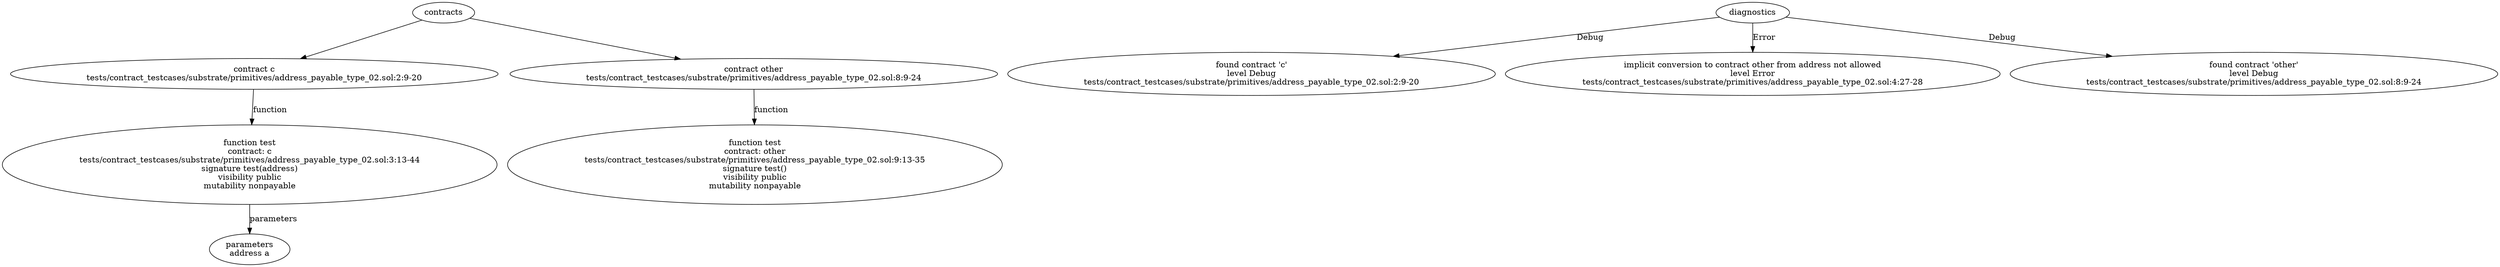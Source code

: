 strict digraph "tests/contract_testcases/substrate/primitives/address_payable_type_02.sol" {
	contract [label="contract c\ntests/contract_testcases/substrate/primitives/address_payable_type_02.sol:2:9-20"]
	test [label="function test\ncontract: c\ntests/contract_testcases/substrate/primitives/address_payable_type_02.sol:3:13-44\nsignature test(address)\nvisibility public\nmutability nonpayable"]
	parameters [label="parameters\naddress a"]
	contract_4 [label="contract other\ntests/contract_testcases/substrate/primitives/address_payable_type_02.sol:8:9-24"]
	test_5 [label="function test\ncontract: other\ntests/contract_testcases/substrate/primitives/address_payable_type_02.sol:9:13-35\nsignature test()\nvisibility public\nmutability nonpayable"]
	diagnostic [label="found contract 'c'\nlevel Debug\ntests/contract_testcases/substrate/primitives/address_payable_type_02.sol:2:9-20"]
	diagnostic_8 [label="implicit conversion to contract other from address not allowed\nlevel Error\ntests/contract_testcases/substrate/primitives/address_payable_type_02.sol:4:27-28"]
	diagnostic_9 [label="found contract 'other'\nlevel Debug\ntests/contract_testcases/substrate/primitives/address_payable_type_02.sol:8:9-24"]
	contracts -> contract
	contract -> test [label="function"]
	test -> parameters [label="parameters"]
	contracts -> contract_4
	contract_4 -> test_5 [label="function"]
	diagnostics -> diagnostic [label="Debug"]
	diagnostics -> diagnostic_8 [label="Error"]
	diagnostics -> diagnostic_9 [label="Debug"]
}

